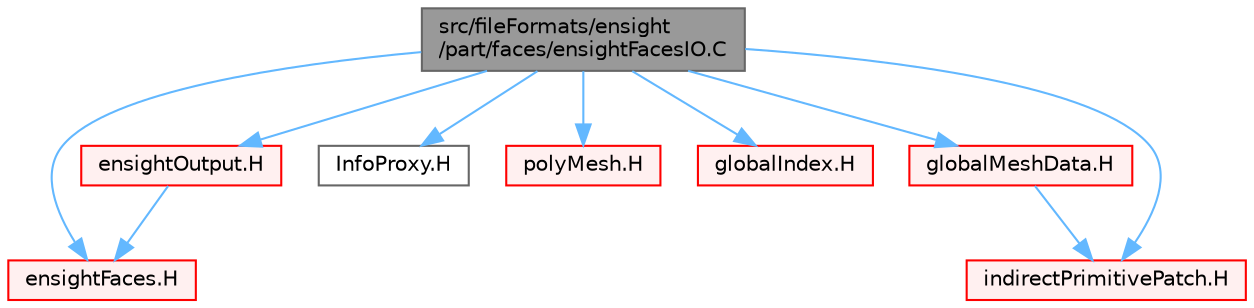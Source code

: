 digraph "src/fileFormats/ensight/part/faces/ensightFacesIO.C"
{
 // LATEX_PDF_SIZE
  bgcolor="transparent";
  edge [fontname=Helvetica,fontsize=10,labelfontname=Helvetica,labelfontsize=10];
  node [fontname=Helvetica,fontsize=10,shape=box,height=0.2,width=0.4];
  Node1 [id="Node000001",label="src/fileFormats/ensight\l/part/faces/ensightFacesIO.C",height=0.2,width=0.4,color="gray40", fillcolor="grey60", style="filled", fontcolor="black",tooltip=" "];
  Node1 -> Node2 [id="edge1_Node000001_Node000002",color="steelblue1",style="solid",tooltip=" "];
  Node2 [id="Node000002",label="ensightFaces.H",height=0.2,width=0.4,color="red", fillcolor="#FFF0F0", style="filled",URL="$ensightFaces_8H.html",tooltip=" "];
  Node1 -> Node225 [id="edge2_Node000001_Node000225",color="steelblue1",style="solid",tooltip=" "];
  Node225 [id="Node000225",label="ensightOutput.H",height=0.2,width=0.4,color="red", fillcolor="#FFF0F0", style="filled",URL="$ensightOutput_8H.html",tooltip=" "];
  Node225 -> Node2 [id="edge3_Node000225_Node000002",color="steelblue1",style="solid",tooltip=" "];
  Node1 -> Node50 [id="edge4_Node000001_Node000050",color="steelblue1",style="solid",tooltip=" "];
  Node50 [id="Node000050",label="InfoProxy.H",height=0.2,width=0.4,color="grey40", fillcolor="white", style="filled",URL="$InfoProxy_8H.html",tooltip=" "];
  Node1 -> Node233 [id="edge5_Node000001_Node000233",color="steelblue1",style="solid",tooltip=" "];
  Node233 [id="Node000233",label="polyMesh.H",height=0.2,width=0.4,color="red", fillcolor="#FFF0F0", style="filled",URL="$polyMesh_8H.html",tooltip=" "];
  Node1 -> Node299 [id="edge6_Node000001_Node000299",color="steelblue1",style="solid",tooltip=" "];
  Node299 [id="Node000299",label="globalIndex.H",height=0.2,width=0.4,color="red", fillcolor="#FFF0F0", style="filled",URL="$globalIndex_8H.html",tooltip=" "];
  Node1 -> Node302 [id="edge7_Node000001_Node000302",color="steelblue1",style="solid",tooltip=" "];
  Node302 [id="Node000302",label="globalMeshData.H",height=0.2,width=0.4,color="red", fillcolor="#FFF0F0", style="filled",URL="$globalMeshData_8H.html",tooltip=" "];
  Node302 -> Node305 [id="edge8_Node000302_Node000305",color="steelblue1",style="solid",tooltip=" "];
  Node305 [id="Node000305",label="indirectPrimitivePatch.H",height=0.2,width=0.4,color="red", fillcolor="#FFF0F0", style="filled",URL="$indirectPrimitivePatch_8H.html",tooltip=" "];
  Node1 -> Node305 [id="edge9_Node000001_Node000305",color="steelblue1",style="solid",tooltip=" "];
}
